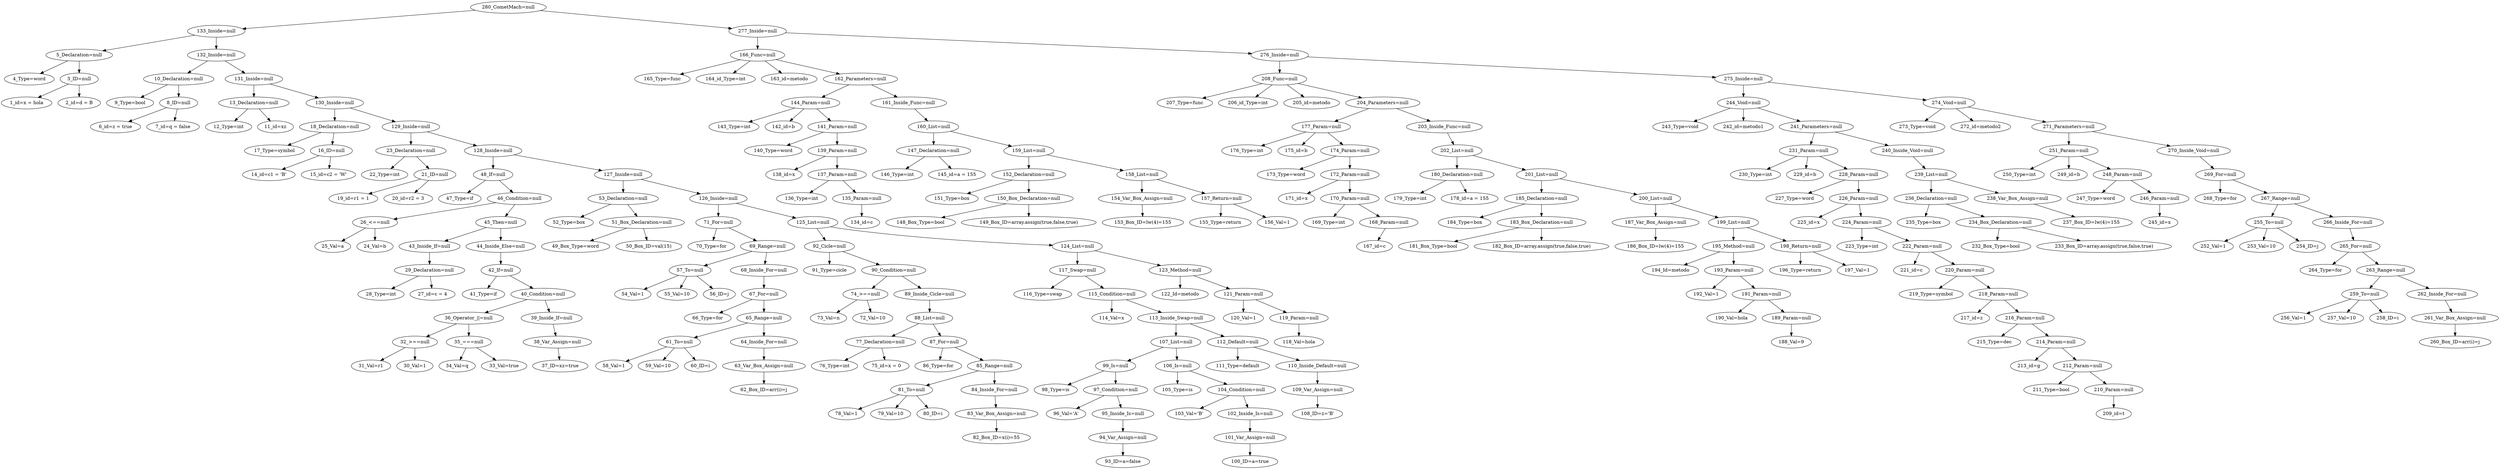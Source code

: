 digraph G {
"280_CometMach=null" -> "133_Inside=null";"133_Inside=null" -> "5_Declaration=null";"5_Declaration=null" -> "4_Type=word";"5_Declaration=null" -> "3_ID=null";"3_ID=null" -> "1_id=x = hola";"3_ID=null" -> "2_id=d = B";"133_Inside=null" -> "132_Inside=null";"132_Inside=null" -> "10_Declaration=null";"10_Declaration=null" -> "9_Type=bool";"10_Declaration=null" -> "8_ID=null";"8_ID=null" -> "6_id=z = true";"8_ID=null" -> "7_id=q = false";"132_Inside=null" -> "131_Inside=null";"131_Inside=null" -> "13_Declaration=null";"13_Declaration=null" -> "12_Type=int";"13_Declaration=null" -> "11_id=xz";"131_Inside=null" -> "130_Inside=null";"130_Inside=null" -> "18_Declaration=null";"18_Declaration=null" -> "17_Type=symbol";"18_Declaration=null" -> "16_ID=null";"16_ID=null" -> "14_id=c1 = 'B'";"16_ID=null" -> "15_id=c2 = 'W'";"130_Inside=null" -> "129_Inside=null";"129_Inside=null" -> "23_Declaration=null";"23_Declaration=null" -> "22_Type=int";"23_Declaration=null" -> "21_ID=null";"21_ID=null" -> "19_id=r1 = 1";"21_ID=null" -> "20_id=r2 = 3";"129_Inside=null" -> "128_Inside=null";"128_Inside=null" -> "48_If=null";"48_If=null" -> "47_Type=if";"48_If=null" -> "46_Condition=null";"46_Condition=null" -> "26_<==null";"26_<==null" -> "25_Val=a";"26_<==null" -> "24_Val=b";"46_Condition=null" -> "45_Then=null";"45_Then=null" -> "43_Inside_If=null";"43_Inside_If=null" -> "29_Declaration=null";"29_Declaration=null" -> "28_Type=int";"29_Declaration=null" -> "27_id=c = 4";"45_Then=null" -> "44_Inside_Else=null";"44_Inside_Else=null" -> "42_If=null";"42_If=null" -> "41_Type=if";"42_If=null" -> "40_Condition=null";"40_Condition=null" -> "36_Operator_||=null";"36_Operator_||=null" -> "32_>==null";"32_>==null" -> "31_Val=r1";"32_>==null" -> "30_Val=1";"36_Operator_||=null" -> "35_===null";"35_===null" -> "34_Val=q";"35_===null" -> "33_Val=true";"40_Condition=null" -> "39_Inside_If=null";"39_Inside_If=null" -> "38_Var_Assign=null";"38_Var_Assign=null" -> "37_ID=xz=true";"128_Inside=null" -> "127_Inside=null";"127_Inside=null" -> "53_Declaration=null";"53_Declaration=null" -> "52_Type=box";"53_Declaration=null" -> "51_Box_Declaration=null";"51_Box_Declaration=null" -> "49_Box_Type=word";"51_Box_Declaration=null" -> "50_Box_ID=val(15)";"127_Inside=null" -> "126_Inside=null";"126_Inside=null" -> "71_For=null";"71_For=null" -> "70_Type=for";"71_For=null" -> "69_Range=null";"69_Range=null" -> "57_To=null";"57_To=null" -> "54_Val=1";"57_To=null" -> "55_Val=10";"57_To=null" -> "56_ID=j";"69_Range=null" -> "68_Inside_For=null";"68_Inside_For=null" -> "67_For=null";"67_For=null" -> "66_Type=for";"67_For=null" -> "65_Range=null";"65_Range=null" -> "61_To=null";"61_To=null" -> "58_Val=1";"61_To=null" -> "59_Val=10";"61_To=null" -> "60_ID=i";"65_Range=null" -> "64_Inside_For=null";"64_Inside_For=null" -> "63_Var_Box_Assign=null";"63_Var_Box_Assign=null" -> "62_Box_ID=arr(i)=j";"126_Inside=null" -> "125_List=null";"125_List=null" -> "92_Cicle=null";"92_Cicle=null" -> "91_Type=cicle";"92_Cicle=null" -> "90_Condition=null";"90_Condition=null" -> "74_>==null";"74_>==null" -> "73_Val=n";"74_>==null" -> "72_Val=10";"90_Condition=null" -> "89_Inside_Cicle=null";"89_Inside_Cicle=null" -> "88_List=null";"88_List=null" -> "77_Declaration=null";"77_Declaration=null" -> "76_Type=int";"77_Declaration=null" -> "75_id=x = 0";"88_List=null" -> "87_For=null";"87_For=null" -> "86_Type=for";"87_For=null" -> "85_Range=null";"85_Range=null" -> "81_To=null";"81_To=null" -> "78_Val=1";"81_To=null" -> "79_Val=10";"81_To=null" -> "80_ID=i";"85_Range=null" -> "84_Inside_For=null";"84_Inside_For=null" -> "83_Var_Box_Assign=null";"83_Var_Box_Assign=null" -> "82_Box_ID=x(i)=55";"125_List=null" -> "124_List=null";"124_List=null" -> "117_Swap=null";"117_Swap=null" -> "116_Type=swap";"117_Swap=null" -> "115_Condition=null";"115_Condition=null" -> "114_Val=x";"115_Condition=null" -> "113_Inside_Swap=null";"113_Inside_Swap=null" -> "107_List=null";"107_List=null" -> "99_Is=null";"99_Is=null" -> "98_Type=is";"99_Is=null" -> "97_Condition=null";"97_Condition=null" -> "96_Val='A'";"97_Condition=null" -> "95_Inside_Is=null";"95_Inside_Is=null" -> "94_Var_Assign=null";"94_Var_Assign=null" -> "93_ID=a=false";"107_List=null" -> "106_Is=null";"106_Is=null" -> "105_Type=is";"106_Is=null" -> "104_Condition=null";"104_Condition=null" -> "103_Val='B'";"104_Condition=null" -> "102_Inside_Is=null";"102_Inside_Is=null" -> "101_Var_Assign=null";"101_Var_Assign=null" -> "100_ID=a=true";"113_Inside_Swap=null" -> "112_Default=null";"112_Default=null" -> "111_Type=default";"112_Default=null" -> "110_Inside_Default=null";"110_Inside_Default=null" -> "109_Var_Assign=null";"109_Var_Assign=null" -> "108_ID=z='B'";"124_List=null" -> "123_Method=null";"123_Method=null" -> "122_Id=metodo";"123_Method=null" -> "121_Param=null";"121_Param=null" -> "120_Val=1";"121_Param=null" -> "119_Param=null";"119_Param=null" -> "118_Val=hola";"280_CometMach=null" -> "277_Inside=null";"277_Inside=null" -> "166_Func=null";"166_Func=null" -> "165_Type=func";"166_Func=null" -> "164_id_Type=int";"166_Func=null" -> "163_id=metodo";"166_Func=null" -> "162_Parameters=null";"162_Parameters=null" -> "144_Param=null";"144_Param=null" -> "143_Type=int";"144_Param=null" -> "142_id=b";"144_Param=null" -> "141_Param=null";"141_Param=null" -> "140_Type=word";"141_Param=null" -> "139_Param=null";"139_Param=null" -> "138_id=x";"139_Param=null" -> "137_Param=null";"137_Param=null" -> "136_Type=int";"137_Param=null" -> "135_Param=null";"135_Param=null" -> "134_id=c";"162_Parameters=null" -> "161_Inside_Func=null";"161_Inside_Func=null" -> "160_List=null";"160_List=null" -> "147_Declaration=null";"147_Declaration=null" -> "146_Type=int";"147_Declaration=null" -> "145_id=a = 155";"160_List=null" -> "159_List=null";"159_List=null" -> "152_Declaration=null";"152_Declaration=null" -> "151_Type=box";"152_Declaration=null" -> "150_Box_Declaration=null";"150_Box_Declaration=null" -> "148_Box_Type=bool";"150_Box_Declaration=null" -> "149_Box_ID=array.assign(true,false,true)";"159_List=null" -> "158_List=null";"158_List=null" -> "154_Var_Box_Assign=null";"154_Var_Box_Assign=null" -> "153_Box_ID=lw(4)=155";"158_List=null" -> "157_Return=null";"157_Return=null" -> "155_Type=return";"157_Return=null" -> "156_Val=1";"277_Inside=null" -> "276_Inside=null";"276_Inside=null" -> "208_Func=null";"208_Func=null" -> "207_Type=func";"208_Func=null" -> "206_id_Type=int";"208_Func=null" -> "205_id=metodo";"208_Func=null" -> "204_Parameters=null";"204_Parameters=null" -> "177_Param=null";"177_Param=null" -> "176_Type=int";"177_Param=null" -> "175_id=b";"177_Param=null" -> "174_Param=null";"174_Param=null" -> "173_Type=word";"174_Param=null" -> "172_Param=null";"172_Param=null" -> "171_id=x";"172_Param=null" -> "170_Param=null";"170_Param=null" -> "169_Type=int";"170_Param=null" -> "168_Param=null";"168_Param=null" -> "167_id=c";"204_Parameters=null" -> "203_Inside_Func=null";"203_Inside_Func=null" -> "202_List=null";"202_List=null" -> "180_Declaration=null";"180_Declaration=null" -> "179_Type=int";"180_Declaration=null" -> "178_id=a = 155";"202_List=null" -> "201_List=null";"201_List=null" -> "185_Declaration=null";"185_Declaration=null" -> "184_Type=box";"185_Declaration=null" -> "183_Box_Declaration=null";"183_Box_Declaration=null" -> "181_Box_Type=bool";"183_Box_Declaration=null" -> "182_Box_ID=array.assign(true,false,true)";"201_List=null" -> "200_List=null";"200_List=null" -> "187_Var_Box_Assign=null";"187_Var_Box_Assign=null" -> "186_Box_ID=lw(4)=155";"200_List=null" -> "199_List=null";"199_List=null" -> "195_Method=null";"195_Method=null" -> "194_Id=metodo";"195_Method=null" -> "193_Param=null";"193_Param=null" -> "192_Val=1";"193_Param=null" -> "191_Param=null";"191_Param=null" -> "190_Val=hola";"191_Param=null" -> "189_Param=null";"189_Param=null" -> "188_Val=9";"199_List=null" -> "198_Return=null";"198_Return=null" -> "196_Type=return";"198_Return=null" -> "197_Val=1";"276_Inside=null" -> "275_Inside=null";"275_Inside=null" -> "244_Void=null";"244_Void=null" -> "243_Type=void";"244_Void=null" -> "242_id=metodo1";"244_Void=null" -> "241_Parameters=null";"241_Parameters=null" -> "231_Param=null";"231_Param=null" -> "230_Type=int";"231_Param=null" -> "229_id=b";"231_Param=null" -> "228_Param=null";"228_Param=null" -> "227_Type=word";"228_Param=null" -> "226_Param=null";"226_Param=null" -> "225_id=x";"226_Param=null" -> "224_Param=null";"224_Param=null" -> "223_Type=int";"224_Param=null" -> "222_Param=null";"222_Param=null" -> "221_id=c";"222_Param=null" -> "220_Param=null";"220_Param=null" -> "219_Type=symbol";"220_Param=null" -> "218_Param=null";"218_Param=null" -> "217_id=z";"218_Param=null" -> "216_Param=null";"216_Param=null" -> "215_Type=dec";"216_Param=null" -> "214_Param=null";"214_Param=null" -> "213_id=g";"214_Param=null" -> "212_Param=null";"212_Param=null" -> "211_Type=bool";"212_Param=null" -> "210_Param=null";"210_Param=null" -> "209_id=t";"241_Parameters=null" -> "240_Inside_Void=null";"240_Inside_Void=null" -> "239_List=null";"239_List=null" -> "236_Declaration=null";"236_Declaration=null" -> "235_Type=box";"236_Declaration=null" -> "234_Box_Declaration=null";"234_Box_Declaration=null" -> "232_Box_Type=bool";"234_Box_Declaration=null" -> "233_Box_ID=array.assign(true,false,true)";"239_List=null" -> "238_Var_Box_Assign=null";"238_Var_Box_Assign=null" -> "237_Box_ID=lw(4)=155";"275_Inside=null" -> "274_Void=null";"274_Void=null" -> "273_Type=void";"274_Void=null" -> "272_id=metodo2";"274_Void=null" -> "271_Parameters=null";"271_Parameters=null" -> "251_Param=null";"251_Param=null" -> "250_Type=int";"251_Param=null" -> "249_id=b";"251_Param=null" -> "248_Param=null";"248_Param=null" -> "247_Type=word";"248_Param=null" -> "246_Param=null";"246_Param=null" -> "245_id=x";"271_Parameters=null" -> "270_Inside_Void=null";"270_Inside_Void=null" -> "269_For=null";"269_For=null" -> "268_Type=for";"269_For=null" -> "267_Range=null";"267_Range=null" -> "255_To=null";"255_To=null" -> "252_Val=1";"255_To=null" -> "253_Val=10";"255_To=null" -> "254_ID=j";"267_Range=null" -> "266_Inside_For=null";"266_Inside_For=null" -> "265_For=null";"265_For=null" -> "264_Type=for";"265_For=null" -> "263_Range=null";"263_Range=null" -> "259_To=null";"259_To=null" -> "256_Val=1";"259_To=null" -> "257_Val=10";"259_To=null" -> "258_ID=i";"263_Range=null" -> "262_Inside_For=null";"262_Inside_For=null" -> "261_Var_Box_Assign=null";"261_Var_Box_Assign=null" -> "260_Box_ID=arr(i)=j";

}
